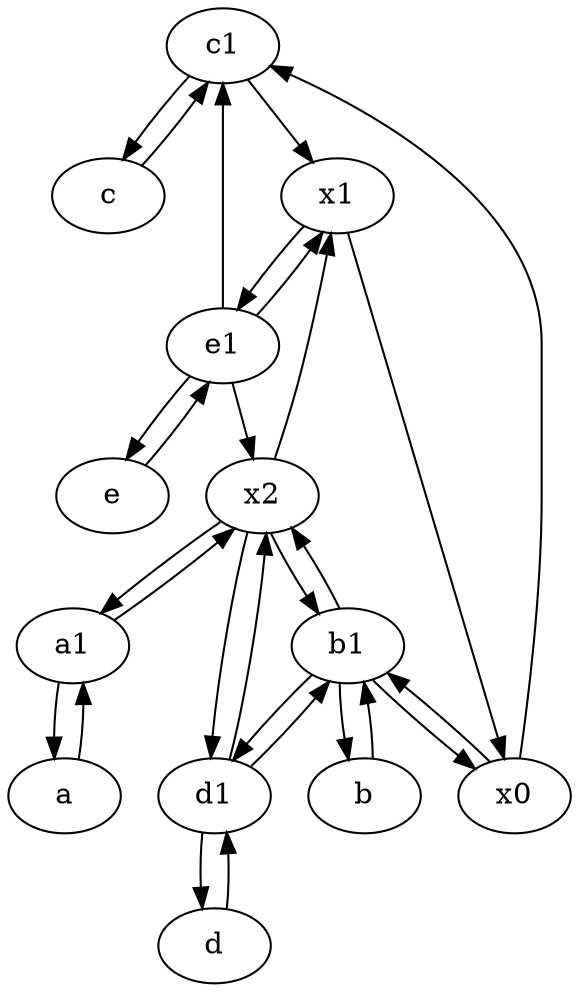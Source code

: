 digraph  {
	c1 [pos="30,15!"];
	e1 [pos="25,45!"];
	x2;
	b1 [pos="45,20!"];
	c [pos="20,10!"];
	a [pos="40,10!"];
	b [pos="50,20!"];
	a1 [pos="40,15!"];
	e [pos="30,50!"];
	x0;
	d [pos="20,30!"];
	d1 [pos="25,30!"];
	x1;
	d1 -> x2;
	d1 -> b1;
	e1 -> e;
	b1 -> d1;
	x2 -> x1;
	a -> a1;
	c1 -> x1;
	e1 -> x1;
	d -> d1;
	x1 -> x0;
	b1 -> x2;
	e1 -> x2;
	b1 -> x0;
	x0 -> b1;
	x2 -> a1;
	x2 -> d1;
	a1 -> a;
	x2 -> b1;
	x1 -> e1;
	d1 -> d;
	b1 -> b;
	c -> c1;
	b -> b1;
	a1 -> x2;
	c1 -> c;
	x0 -> c1;
	e -> e1;
	e1 -> c1;

	}